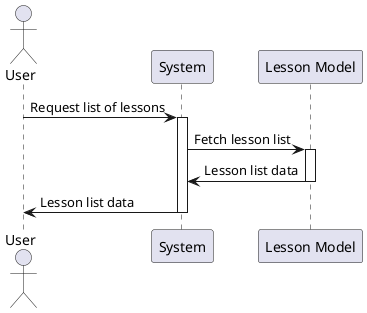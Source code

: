 @startuml
actor "User" as User
participant "System" as System
participant "Lesson Model" as LessonModel

User -> System: Request list of lessons
activate System

System -> LessonModel: Fetch lesson list
activate LessonModel
LessonModel -> System: Lesson list data
deactivate LessonModel

System -> User:  Lesson list data
deactivate System
@enduml
